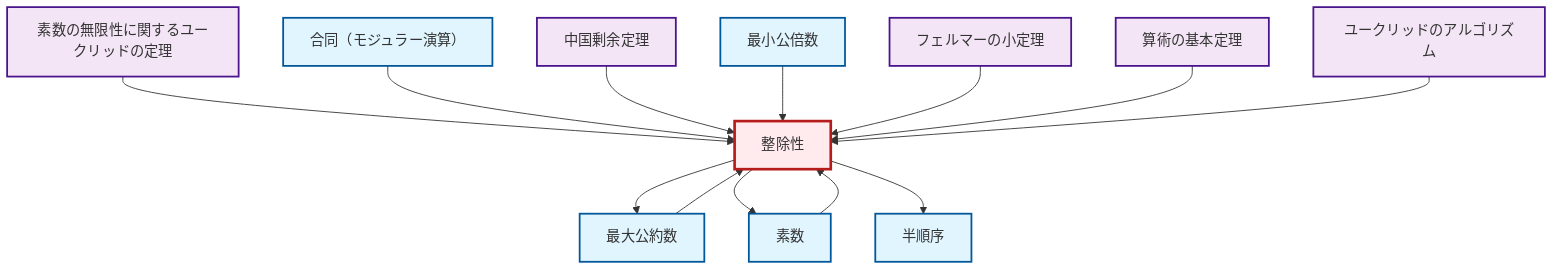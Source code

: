 graph TD
    classDef definition fill:#e1f5fe,stroke:#01579b,stroke-width:2px
    classDef theorem fill:#f3e5f5,stroke:#4a148c,stroke-width:2px
    classDef axiom fill:#fff3e0,stroke:#e65100,stroke-width:2px
    classDef example fill:#e8f5e9,stroke:#1b5e20,stroke-width:2px
    classDef current fill:#ffebee,stroke:#b71c1c,stroke-width:3px
    def-partial-order["半順序"]:::definition
    thm-chinese-remainder["中国剰余定理"]:::theorem
    thm-euclid-infinitude-primes["素数の無限性に関するユークリッドの定理"]:::theorem
    def-prime["素数"]:::definition
    def-gcd["最大公約数"]:::definition
    thm-euclidean-algorithm["ユークリッドのアルゴリズム"]:::theorem
    thm-fundamental-arithmetic["算術の基本定理"]:::theorem
    thm-fermat-little["フェルマーの小定理"]:::theorem
    def-divisibility["整除性"]:::definition
    def-congruence["合同（モジュラー演算）"]:::definition
    def-lcm["最小公倍数"]:::definition
    thm-euclid-infinitude-primes --> def-divisibility
    def-prime --> def-divisibility
    def-divisibility --> def-gcd
    def-congruence --> def-divisibility
    thm-chinese-remainder --> def-divisibility
    def-gcd --> def-divisibility
    def-lcm --> def-divisibility
    def-divisibility --> def-prime
    thm-fermat-little --> def-divisibility
    thm-fundamental-arithmetic --> def-divisibility
    def-divisibility --> def-partial-order
    thm-euclidean-algorithm --> def-divisibility
    class def-divisibility current